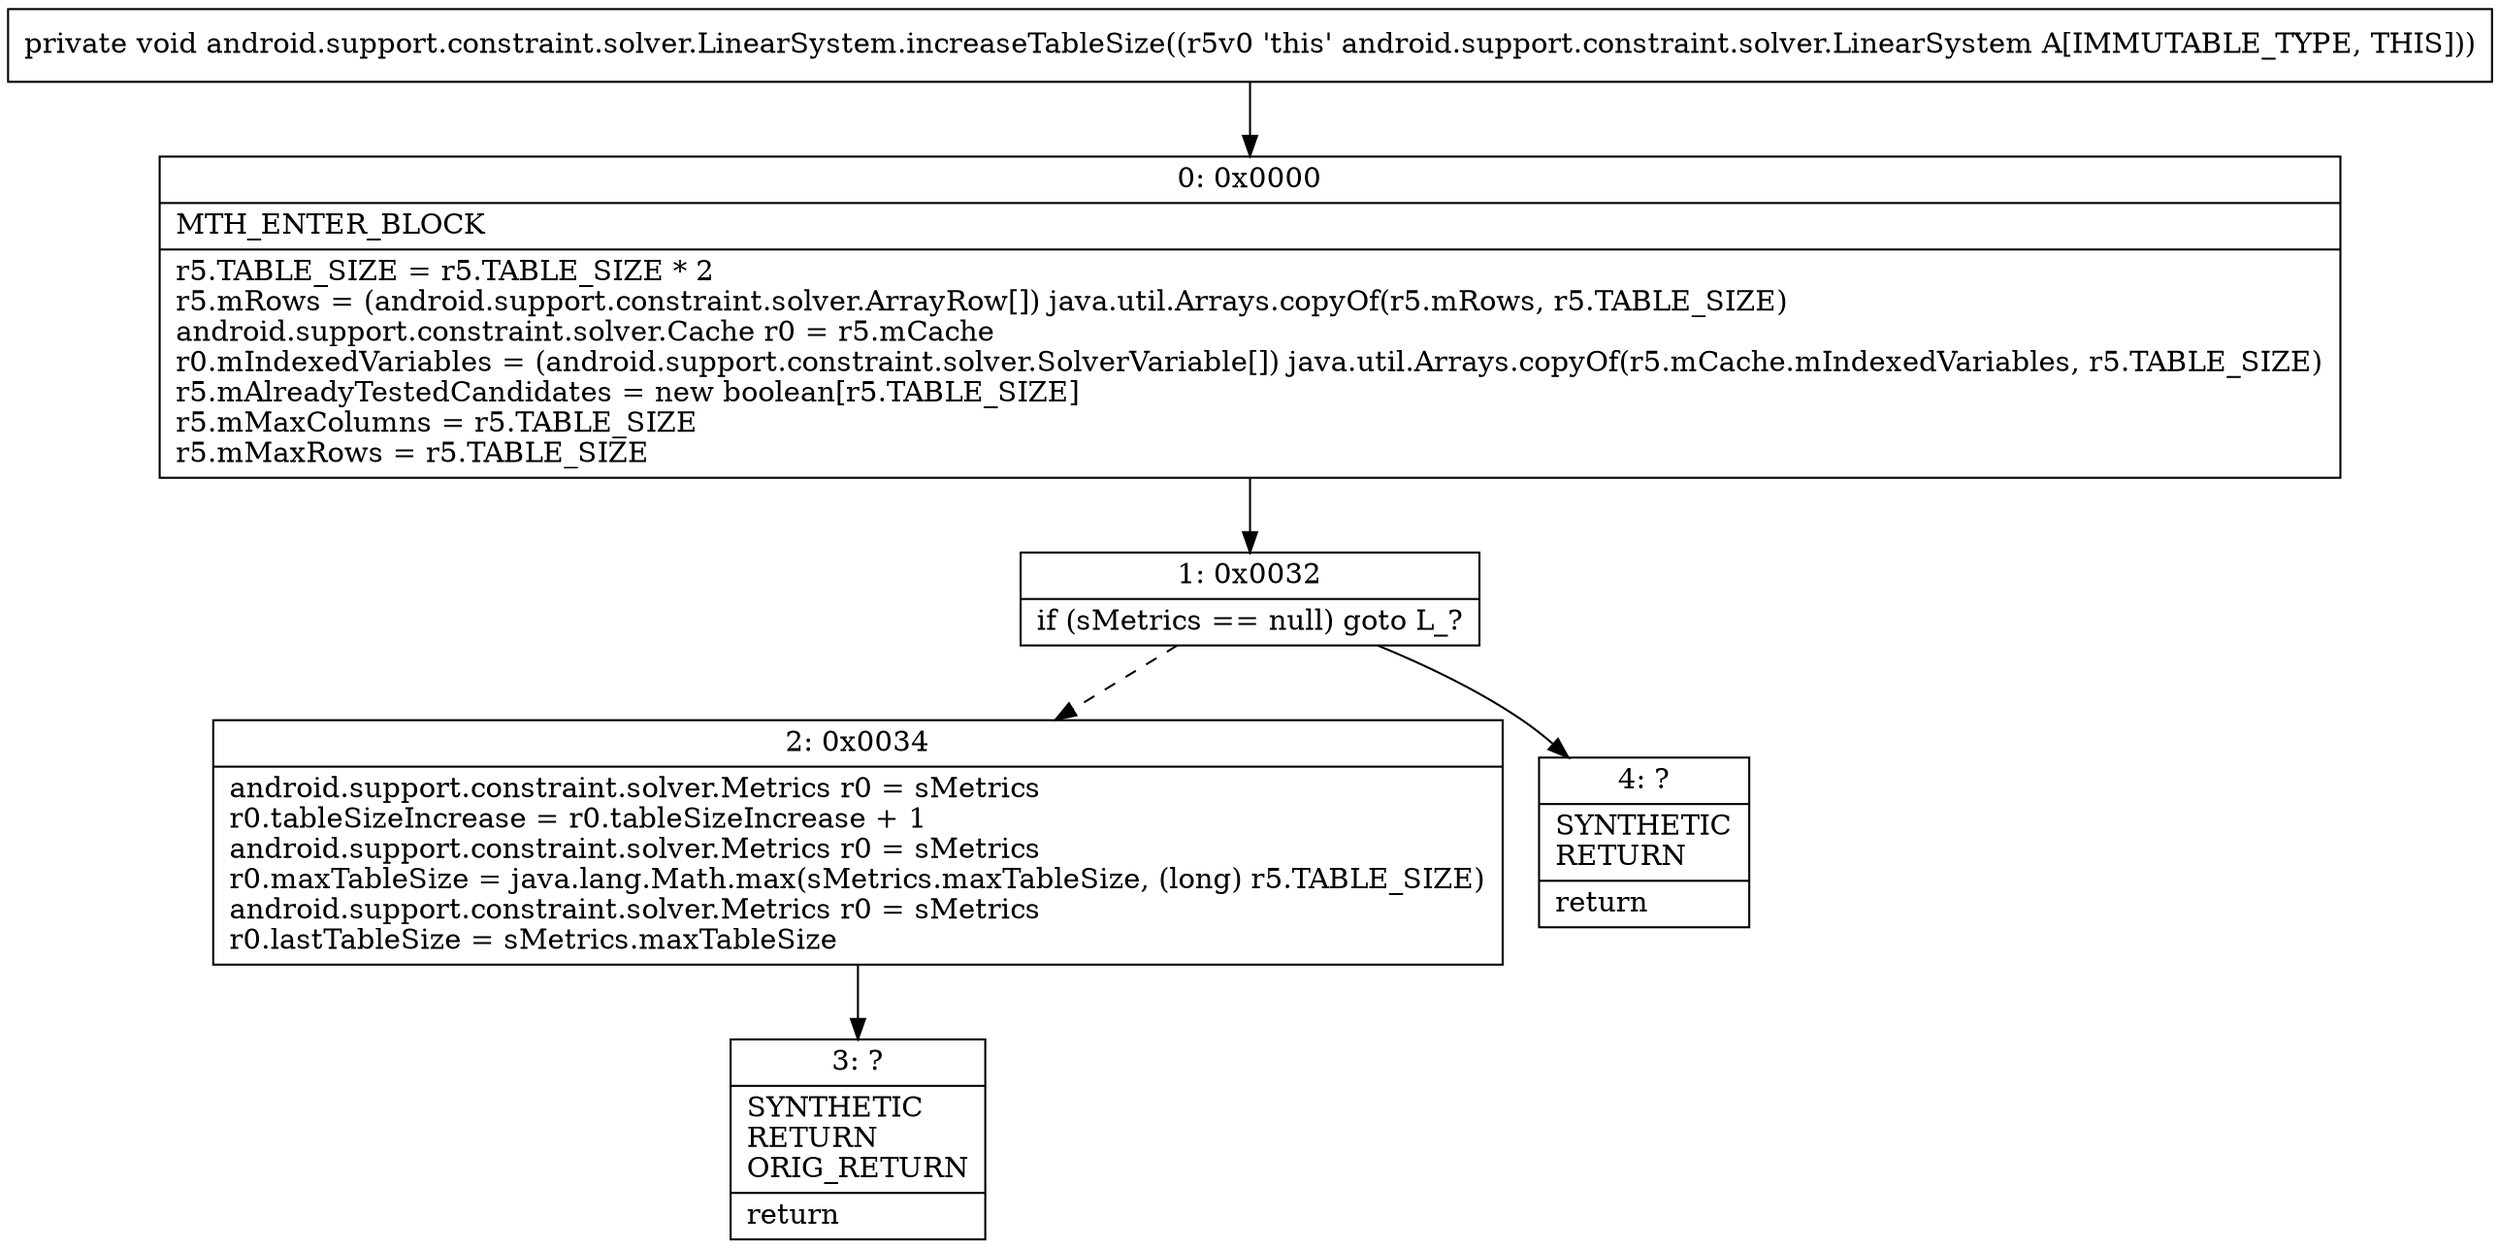digraph "CFG forandroid.support.constraint.solver.LinearSystem.increaseTableSize()V" {
Node_0 [shape=record,label="{0\:\ 0x0000|MTH_ENTER_BLOCK\l|r5.TABLE_SIZE = r5.TABLE_SIZE * 2\lr5.mRows = (android.support.constraint.solver.ArrayRow[]) java.util.Arrays.copyOf(r5.mRows, r5.TABLE_SIZE)\landroid.support.constraint.solver.Cache r0 = r5.mCache\lr0.mIndexedVariables = (android.support.constraint.solver.SolverVariable[]) java.util.Arrays.copyOf(r5.mCache.mIndexedVariables, r5.TABLE_SIZE)\lr5.mAlreadyTestedCandidates = new boolean[r5.TABLE_SIZE]\lr5.mMaxColumns = r5.TABLE_SIZE\lr5.mMaxRows = r5.TABLE_SIZE\l}"];
Node_1 [shape=record,label="{1\:\ 0x0032|if (sMetrics == null) goto L_?\l}"];
Node_2 [shape=record,label="{2\:\ 0x0034|android.support.constraint.solver.Metrics r0 = sMetrics\lr0.tableSizeIncrease = r0.tableSizeIncrease + 1\landroid.support.constraint.solver.Metrics r0 = sMetrics\lr0.maxTableSize = java.lang.Math.max(sMetrics.maxTableSize, (long) r5.TABLE_SIZE)\landroid.support.constraint.solver.Metrics r0 = sMetrics\lr0.lastTableSize = sMetrics.maxTableSize\l}"];
Node_3 [shape=record,label="{3\:\ ?|SYNTHETIC\lRETURN\lORIG_RETURN\l|return\l}"];
Node_4 [shape=record,label="{4\:\ ?|SYNTHETIC\lRETURN\l|return\l}"];
MethodNode[shape=record,label="{private void android.support.constraint.solver.LinearSystem.increaseTableSize((r5v0 'this' android.support.constraint.solver.LinearSystem A[IMMUTABLE_TYPE, THIS])) }"];
MethodNode -> Node_0;
Node_0 -> Node_1;
Node_1 -> Node_2[style=dashed];
Node_1 -> Node_4;
Node_2 -> Node_3;
}

